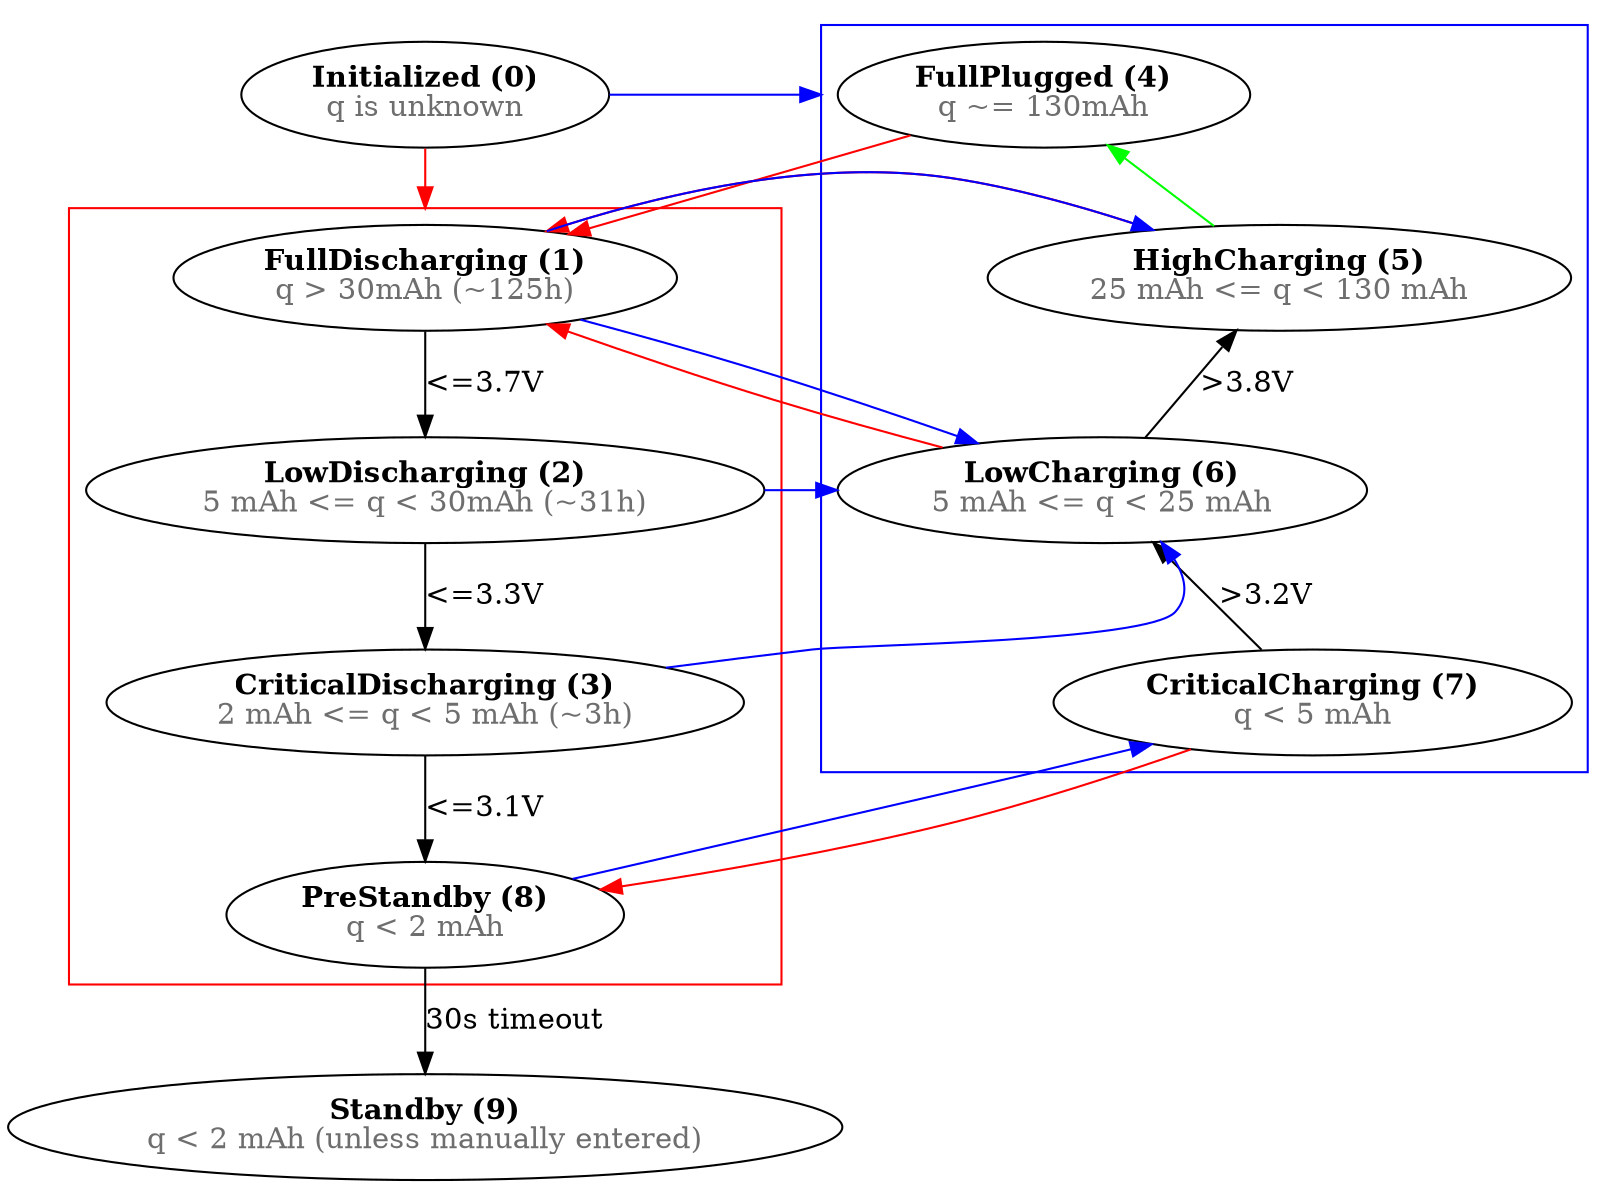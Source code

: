 digraph G {
  compound=true;
  Initialized [label=<<b>Initialized (0)</b><br/><font color='#6E6E6E'>q is unknown</font>>];
  PreStandby [label=<<b>PreStandby (8)</b><br/><font color='#6E6E6E'>q &lt; 2 mAh</font>>];
  Standby [label=<<b>Standby (9)</b><br/><font color='#6E6E6E'>q &lt; 2 mAh (unless manually entered)</font>>];

  /* Charging flow */
  subgraph cluster0 {
    {rank=same;
      FullPlugged [label=<<b>FullPlugged (4)</b><br/><font color='#6E6E6E'>q ~= 130mAh</font>>, group="charging"];
      O1[style=invis];
    }
    {rank=same;
      HighCharging [label=<<b>HighCharging (5)</b><br/><font color='#6E6E6E'>25 mAh &lt;= q &lt; 130 mAh</font>>, group="charging"];
      O2[style=invis];
    }
    {rank=same;
      LowCharging [label=<<b>LowCharging (6)</b><br/><font color='#6E6E6E'>5 mAh &lt;= q &lt; 25 mAh</font>>, group="charging"];
      O3[style=invis];
    }
    {rank=same;
      CriticalCharging [label=<<b>CriticalCharging (7)</b><br/><font color='#6E6E6E'>q &lt; 5 mAh</font>>, group="charging"];
      O4[style=invis];
    }

    CriticalCharging -> LowCharging [label=">3.2V", constraint=false, weight=100]; 
    LowCharging -> HighCharging [label=">3.8V", constraint=false, weight=100];
    HighCharging -> FullPlugged [color=green, constraint=false, weight=100];

    edge[style=invis];
    O1->O2->O3->O4;

    color=blue;
  }

  subgraph cluster1 {
    FullDischarging [label=<<b>FullDischarging (1)</b><br/><font color='#6E6E6E'>q &gt; 30mAh (~125h)</font>>, group="discharging"];
    LowDischarging [label=<<b>LowDischarging (2)</b><br/><font color='#6E6E6E'>5 mAh &lt;= q &lt; 30mAh (~31h)</font>>, group="discharging"];
    CriticalDischarging [label=<<b>CriticalDischarging (3)</b><br/><font color='#6E6E6E'>2 mAh &lt;= q &lt; 5 mAh (~3h)</font>>, group="discharging"];

    FullDischarging -> LowDischarging [label="<=3.7V"];
    LowDischarging -> CriticalDischarging [label="<=3.3V"];
    CriticalDischarging -> PreStandby [label="<=3.1V"];

    color=red;
  }

  Initialized -> FullDischarging [color=red, lhead=cluster1];
  Initialized -> FullPlugged [color=blue, lhead=cluster0, constraint=false];


  FullPlugged -> FullDischarging  [color=red]
  CriticalCharging -> PreStandby  [color=red, weight=0.1];
  HighCharging -> FullDischarging [color=red, constraint=false, weight=0.1];
  LowCharging -> FullDischarging  [color=red, constraint=false, weight=0.1];

  FullDischarging -> LowCharging     [color=blue, weight=0.01];
  FullDischarging -> HighCharging    [color=blue, constraint=false, weight=0.1];
  LowDischarging -> LowCharging      [color=blue, constraint=false, weight=0.1];
  CriticalDischarging -> LowCharging [color=blue, constraint=false, weight=0.1];


  PreStandby -> CriticalCharging [color=blue, weight=0.1];
  PreStandby -> Standby [label="30s timeout", weight=0.1];
}
